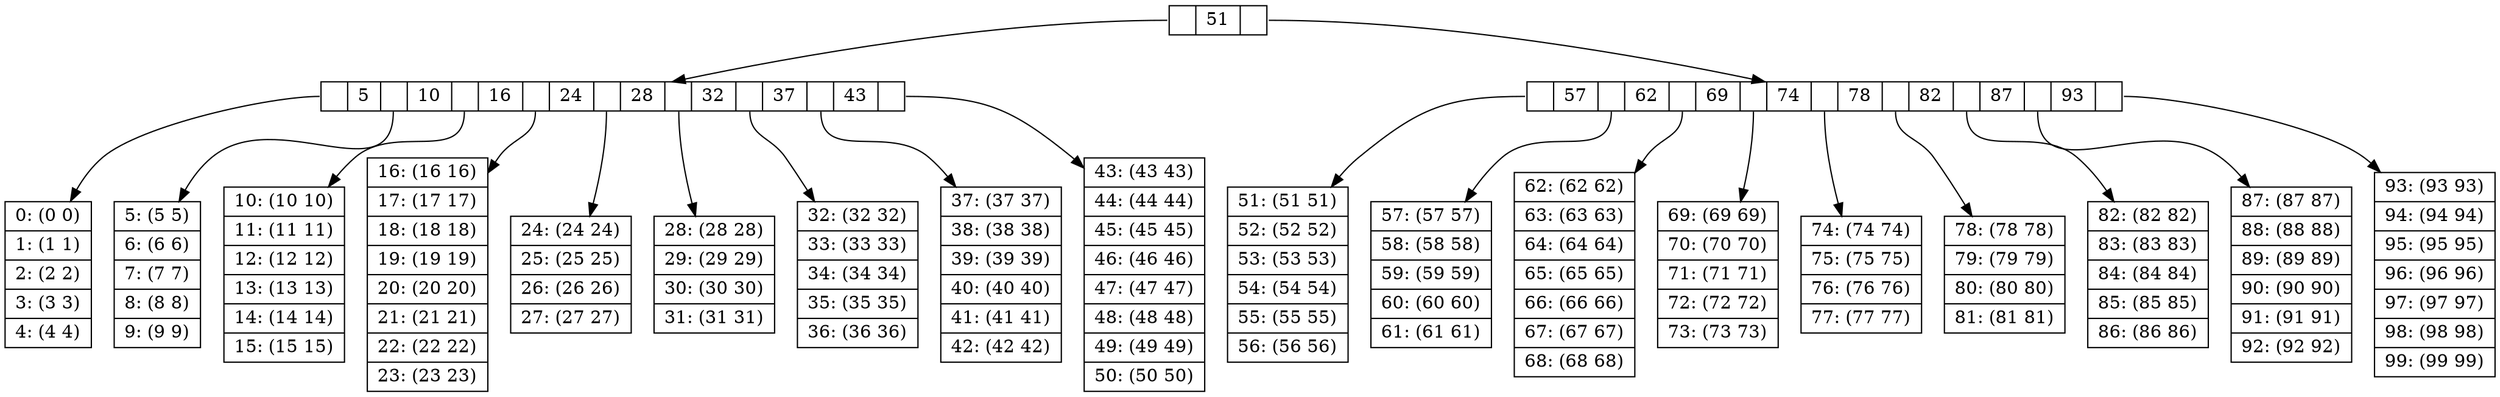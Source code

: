 digraph g {
  node [shape=record, height=0.1];
  node12[label = "<f0>|51|<f1>"];
  node2[label = "<f0>|5|<f1>|10|<f2>|16|<f3>|24|<f4>|28|<f5>|32|<f6>|37|<f7>|43|<f8>"];
  node0[label = "{0: (0 0)|1: (1 1)|2: (2 2)|3: (3 3)|4: (4 4)}"];
  "node2":f0 -> "node0";
  node19[label = "{5: (5 5)|6: (6 6)|7: (7 7)|8: (8 8)|9: (9 9)}"];
  "node2":f1 -> "node19";
  node7[label = "{10: (10 10)|11: (11 11)|12: (12 12)|13: (13 13)|14: (14 14)|15: (15 15)}"];
  "node2":f2 -> "node7";
  node13[label = "{16: (16 16)|17: (17 17)|18: (18 18)|19: (19 19)|20: (20 20)|21: (21 21)|22: (22 22)|23: (23 23)}"];
  "node2":f3 -> "node13";
  node4[label = "{24: (24 24)|25: (25 25)|26: (26 26)|27: (27 27)}"];
  "node2":f4 -> "node4";
  node17[label = "{28: (28 28)|29: (29 29)|30: (30 30)|31: (31 31)}"];
  "node2":f5 -> "node17";
  node20[label = "{32: (32 32)|33: (33 33)|34: (34 34)|35: (35 35)|36: (36 36)}"];
  "node2":f6 -> "node20";
  node9[label = "{37: (37 37)|38: (38 38)|39: (39 39)|40: (40 40)|41: (41 41)|42: (42 42)}"];
  "node2":f7 -> "node9";
  node10[label = "{43: (43 43)|44: (44 44)|45: (45 45)|46: (46 46)|47: (47 47)|48: (48 48)|49: (49 49)|50: (50 50)}"];
  "node2":f8 -> "node10";
  "node12":f0 -> "node2";
  node11[label = "<f0>|57|<f1>|62|<f2>|69|<f3>|74|<f4>|78|<f5>|82|<f6>|87|<f7>|93|<f8>"];
  node3[label = "{51: (51 51)|52: (52 52)|53: (53 53)|54: (54 54)|55: (55 55)|56: (56 56)}"];
  "node11":f0 -> "node3";
  node8[label = "{57: (57 57)|58: (58 58)|59: (59 59)|60: (60 60)|61: (61 61)}"];
  "node11":f1 -> "node8";
  node14[label = "{62: (62 62)|63: (63 63)|64: (64 64)|65: (65 65)|66: (66 66)|67: (67 67)|68: (68 68)}"];
  "node11":f2 -> "node14";
  node1[label = "{69: (69 69)|70: (70 70)|71: (71 71)|72: (72 72)|73: (73 73)}"];
  "node11":f3 -> "node1";
  node6[label = "{74: (74 74)|75: (75 75)|76: (76 76)|77: (77 77)}"];
  "node11":f4 -> "node6";
  node15[label = "{78: (78 78)|79: (79 79)|80: (80 80)|81: (81 81)}"];
  "node11":f5 -> "node15";
  node18[label = "{82: (82 82)|83: (83 83)|84: (84 84)|85: (85 85)|86: (86 86)}"];
  "node11":f6 -> "node18";
  node5[label = "{87: (87 87)|88: (88 88)|89: (89 89)|90: (90 90)|91: (91 91)|92: (92 92)}"];
  "node11":f7 -> "node5";
  node16[label = "{93: (93 93)|94: (94 94)|95: (95 95)|96: (96 96)|97: (97 97)|98: (98 98)|99: (99 99)}"];
  "node11":f8 -> "node16";
  "node12":f1 -> "node11";
}